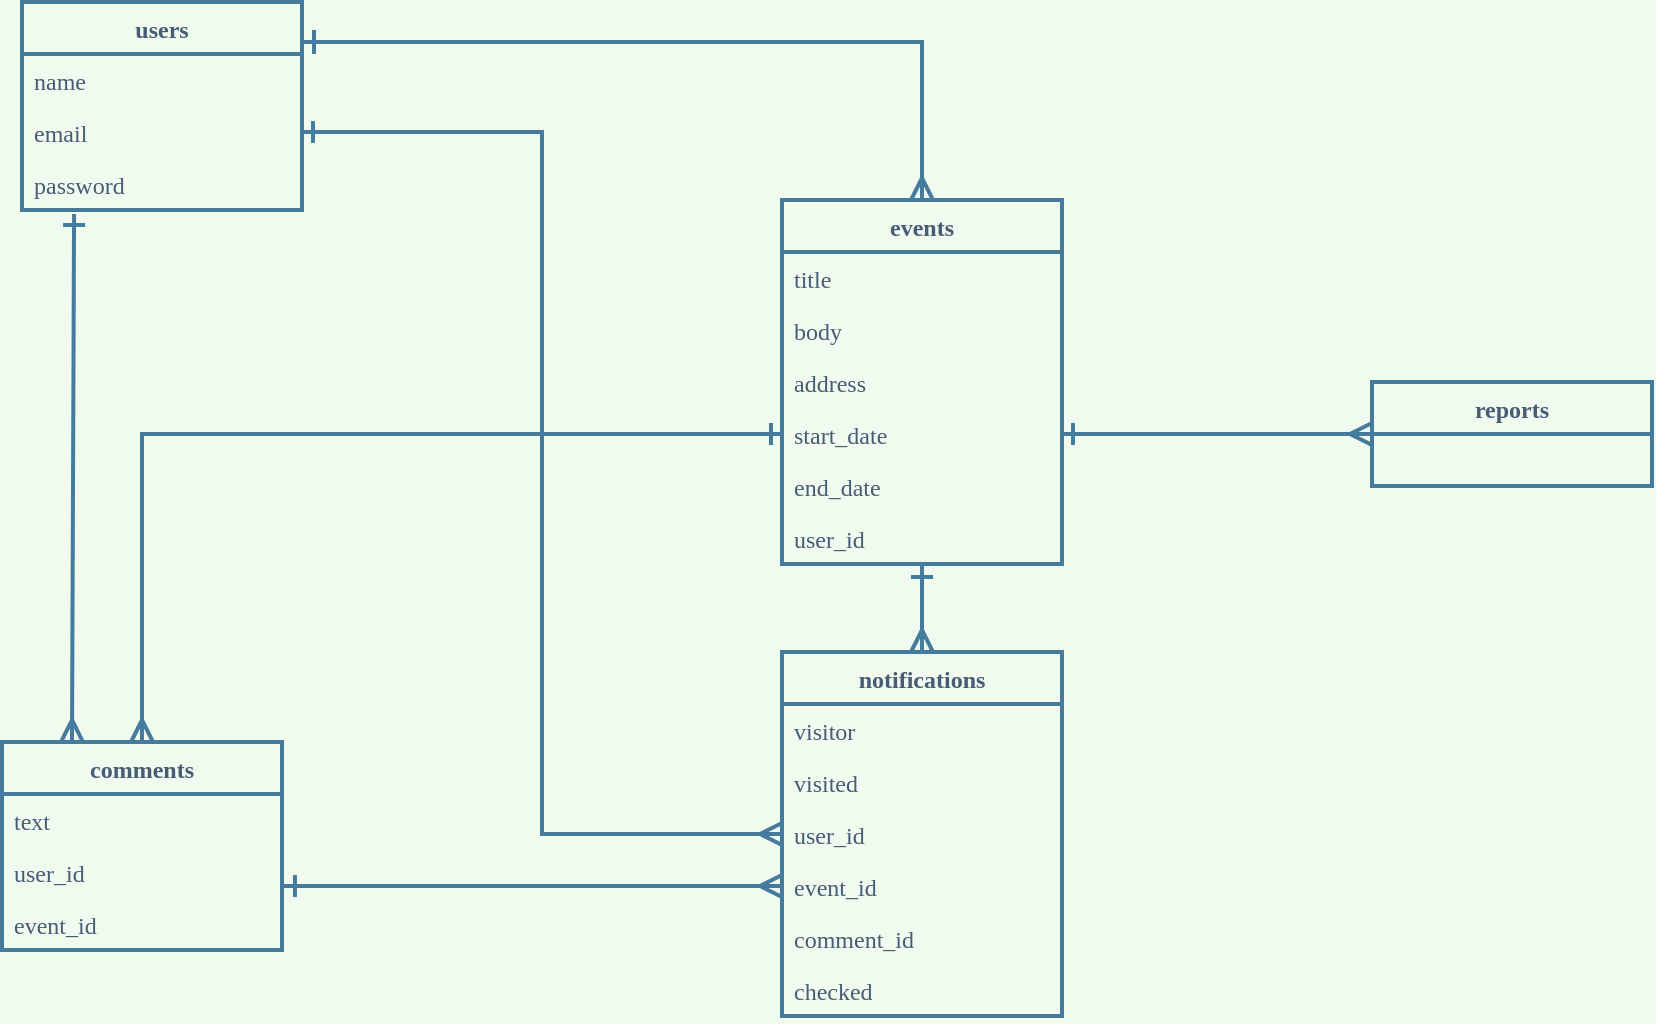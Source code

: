 <mxfile version="13.6.5">
    <diagram id="CvH8f66951x4Cr8PkDRM" name="Page-1">
        <mxGraphModel dx="1072" dy="772" grid="0" gridSize="10" guides="1" tooltips="1" connect="1" arrows="1" fold="1" page="0" pageScale="1" pageWidth="827" pageHeight="1169" background="#F1FAEE" math="0" shadow="0">
            <root>
                <object label="" id="0">
                    <mxCell/>
                </object>
                <mxCell id="1" parent="0"/>
                <mxCell id="34" style="edgeStyle=none;orthogonalLoop=1;jettySize=auto;html=1;exitX=0.5;exitY=0;exitDx=0;exitDy=0;strokeColor=#457B9D;fontColor=#1D3557;strokeWidth=2;endArrow=ERone;endFill=0;startArrow=ERmany;startFill=0;rounded=0;endSize=8;startSize=8;fontFamily=Times New Roman;labelBorderColor=none;textOpacity=80;labelBackgroundColor=#F1FAEE;entryX=0.5;entryY=1.038;entryDx=0;entryDy=0;entryPerimeter=0;" parent="1" source="16" target="15" edge="1">
                    <mxGeometry relative="1" as="geometry">
                        <mxPoint x="380" y="300" as="targetPoint"/>
                    </mxGeometry>
                </mxCell>
                <mxCell id="37" style="edgeStyle=orthogonalEdgeStyle;orthogonalLoop=1;jettySize=auto;html=1;exitX=0.5;exitY=0;exitDx=0;exitDy=0;entryX=1;entryY=0.192;entryDx=0;entryDy=0;entryPerimeter=0;endArrow=ERone;endFill=0;startArrow=ERmany;startFill=0;strokeColor=#457B9D;fontColor=#1D3557;strokeWidth=2;rounded=0;endSize=9;startSize=8;shadow=0;sketch=0;jumpSize=0;fontFamily=Times New Roman;labelBorderColor=none;textOpacity=80;labelBackgroundColor=#F1FAEE;" parent="1" source="10" target="2" edge="1">
                    <mxGeometry relative="1" as="geometry"/>
                </mxCell>
                <mxCell id="2" value="users" style="swimlane;fontStyle=1;childLayout=stackLayout;horizontal=1;startSize=26;fillColor=none;horizontalStack=0;resizeParent=1;resizeParentMax=0;resizeLast=0;collapsible=1;marginBottom=0;strokeColor=#457B9D;fontColor=#1D3557;strokeWidth=2;perimeterSpacing=0;shadow=0;fontFamily=Times New Roman;labelBorderColor=none;textOpacity=80;" parent="1" vertex="1">
                    <mxGeometry x="40" y="40" width="140" height="104" as="geometry"/>
                </mxCell>
                <mxCell id="3" value="name" style="text;strokeColor=none;fillColor=none;align=left;verticalAlign=top;spacingLeft=4;spacingRight=4;overflow=hidden;rotatable=0;points=[[0,0.5],[1,0.5]];portConstraint=eastwest;fontColor=#1D3557;fontFamily=Times New Roman;labelBorderColor=none;textOpacity=80;" parent="2" vertex="1">
                    <mxGeometry y="26" width="140" height="26" as="geometry"/>
                </mxCell>
                <mxCell id="4" value="email&#10;" style="text;strokeColor=none;fillColor=none;align=left;verticalAlign=top;spacingLeft=4;spacingRight=4;overflow=hidden;rotatable=0;points=[[0,0.5],[1,0.5]];portConstraint=eastwest;fontColor=#1D3557;fontFamily=Times New Roman;labelBorderColor=none;textOpacity=80;" parent="2" vertex="1">
                    <mxGeometry y="52" width="140" height="26" as="geometry"/>
                </mxCell>
                <mxCell id="5" value="password" style="text;strokeColor=none;fillColor=none;align=left;verticalAlign=top;spacingLeft=4;spacingRight=4;overflow=hidden;rotatable=0;points=[[0,0.5],[1,0.5]];portConstraint=eastwest;fontColor=#1D3557;fontFamily=Times New Roman;labelBorderColor=none;textOpacity=80;" parent="2" vertex="1">
                    <mxGeometry y="78" width="140" height="26" as="geometry"/>
                </mxCell>
                <mxCell id="36" style="edgeStyle=none;orthogonalLoop=1;jettySize=auto;html=1;exitX=0.25;exitY=0;exitDx=0;exitDy=0;entryX=0.186;entryY=1.077;entryDx=0;entryDy=0;entryPerimeter=0;startArrow=ERmany;startFill=0;endArrow=ERone;endFill=0;strokeColor=#457B9D;fontColor=#1D3557;strokeWidth=2;rounded=0;endSize=8;startSize=8;fontFamily=Times New Roman;labelBorderColor=none;textOpacity=80;labelBackgroundColor=#F1FAEE;" parent="1" source="6" target="5" edge="1">
                    <mxGeometry relative="1" as="geometry"/>
                </mxCell>
                <mxCell id="6" value="comments" style="swimlane;fontStyle=1;childLayout=stackLayout;horizontal=1;startSize=26;fillColor=none;horizontalStack=0;resizeParent=1;resizeParentMax=0;resizeLast=0;collapsible=1;marginBottom=0;strokeColor=#457B9D;fontColor=#1D3557;strokeWidth=2;perimeterSpacing=0;shadow=0;fontFamily=Times New Roman;labelBorderColor=none;textOpacity=80;" parent="1" vertex="1">
                    <mxGeometry x="30" y="410" width="140" height="104" as="geometry"/>
                </mxCell>
                <mxCell id="7" value="text" style="text;strokeColor=none;fillColor=none;align=left;verticalAlign=top;spacingLeft=4;spacingRight=4;overflow=hidden;rotatable=0;points=[[0,0.5],[1,0.5]];portConstraint=eastwest;fontColor=#1D3557;fontFamily=Times New Roman;labelBorderColor=none;textOpacity=80;" parent="6" vertex="1">
                    <mxGeometry y="26" width="140" height="26" as="geometry"/>
                </mxCell>
                <mxCell id="8" value="user_id" style="text;strokeColor=none;fillColor=none;align=left;verticalAlign=top;spacingLeft=4;spacingRight=4;overflow=hidden;rotatable=0;points=[[0,0.5],[1,0.5]];portConstraint=eastwest;fontColor=#1D3557;fontFamily=Times New Roman;labelBorderColor=none;textOpacity=80;" parent="6" vertex="1">
                    <mxGeometry y="52" width="140" height="26" as="geometry"/>
                </mxCell>
                <mxCell id="9" value="event_id" style="text;strokeColor=none;fillColor=none;align=left;verticalAlign=top;spacingLeft=4;spacingRight=4;overflow=hidden;rotatable=0;points=[[0,0.5],[1,0.5]];portConstraint=eastwest;fontColor=#1D3557;fontFamily=Times New Roman;labelBorderColor=none;textOpacity=80;" parent="6" vertex="1">
                    <mxGeometry y="78" width="140" height="26" as="geometry"/>
                </mxCell>
                <mxCell id="38" style="edgeStyle=orthogonalEdgeStyle;orthogonalLoop=1;jettySize=auto;html=1;exitX=0;exitY=0.5;exitDx=0;exitDy=0;startArrow=ERone;startFill=0;endArrow=ERmany;endFill=0;strokeColor=#457B9D;fontColor=#1D3557;strokeWidth=2;rounded=0;endSize=8;startSize=8;fontFamily=Times New Roman;labelBorderColor=none;textOpacity=80;labelBackgroundColor=#F1FAEE;" parent="1" source="13" target="6" edge="1">
                    <mxGeometry relative="1" as="geometry">
                        <mxPoint x="125" y="406" as="targetPoint"/>
                    </mxGeometry>
                </mxCell>
                <mxCell id="39" style="edgeStyle=orthogonalEdgeStyle;orthogonalLoop=1;jettySize=auto;html=1;exitX=0;exitY=0.5;exitDx=0;exitDy=0;entryX=1;entryY=0.5;entryDx=0;entryDy=0;endArrow=ERone;endFill=0;startArrow=ERmany;startFill=0;strokeColor=#457B9D;fontColor=#1D3557;strokeWidth=2;rounded=0;endSize=8;startSize=8;fontFamily=Times New Roman;labelBorderColor=none;textOpacity=80;labelBackgroundColor=#F1FAEE;" parent="1" source="21" target="4" edge="1">
                    <mxGeometry relative="1" as="geometry"/>
                </mxCell>
                <mxCell id="40" style="edgeStyle=none;orthogonalLoop=1;jettySize=auto;html=1;exitX=1.007;exitY=0.769;exitDx=0;exitDy=0;endArrow=ERmany;endFill=0;startArrow=ERone;startFill=0;entryX=0;entryY=0.5;entryDx=0;entryDy=0;exitPerimeter=0;strokeColor=#457B9D;fontColor=#1D3557;strokeWidth=2;rounded=0;endSize=8;startSize=8;fontFamily=Times New Roman;labelBorderColor=none;textOpacity=80;labelBackgroundColor=#F1FAEE;" parent="1" source="8" target="19" edge="1">
                    <mxGeometry relative="1" as="geometry">
                        <mxPoint x="312" y="475" as="targetPoint"/>
                    </mxGeometry>
                </mxCell>
                <mxCell id="41" style="edgeStyle=none;orthogonalLoop=1;jettySize=auto;html=1;exitX=1;exitY=0.5;exitDx=0;exitDy=0;entryX=0;entryY=0.5;entryDx=0;entryDy=0;endArrow=ERmany;endFill=0;startArrow=ERone;startFill=0;strokeColor=#457B9D;fontColor=#1D3557;strokeWidth=2;rounded=0;endSize=8;startSize=8;fontFamily=Times New Roman;labelBorderColor=none;textOpacity=80;labelBackgroundColor=#F1FAEE;" parent="1" source="13" target="23" edge="1">
                    <mxGeometry relative="1" as="geometry"/>
                </mxCell>
                <mxCell id="16" value="notifications" style="swimlane;fontStyle=1;childLayout=stackLayout;horizontal=1;startSize=26;fillColor=none;horizontalStack=0;resizeParent=1;resizeParentMax=0;resizeLast=0;collapsible=1;marginBottom=0;strokeColor=#457B9D;fontColor=#1D3557;strokeWidth=2;perimeterSpacing=0;shadow=0;fontFamily=Times New Roman;labelBorderColor=none;textOpacity=80;" parent="1" vertex="1">
                    <mxGeometry x="420" y="365" width="140" height="182" as="geometry"/>
                </mxCell>
                <mxCell id="17" value="visitor" style="text;strokeColor=none;fillColor=none;align=left;verticalAlign=top;spacingLeft=4;spacingRight=4;overflow=hidden;rotatable=0;points=[[0,0.5],[1,0.5]];portConstraint=eastwest;fontColor=#1D3557;fontFamily=Times New Roman;labelBorderColor=none;textOpacity=80;" parent="16" vertex="1">
                    <mxGeometry y="26" width="140" height="26" as="geometry"/>
                </mxCell>
                <mxCell id="18" value="visited" style="text;strokeColor=none;fillColor=none;align=left;verticalAlign=top;spacingLeft=4;spacingRight=4;overflow=hidden;rotatable=0;points=[[0,0.5],[1,0.5]];portConstraint=eastwest;fontColor=#1D3557;fontFamily=Times New Roman;labelBorderColor=none;textOpacity=80;" parent="16" vertex="1">
                    <mxGeometry y="52" width="140" height="26" as="geometry"/>
                </mxCell>
                <mxCell id="21" value="user_id" style="text;strokeColor=none;fillColor=none;align=left;verticalAlign=top;spacingLeft=4;spacingRight=4;overflow=hidden;rotatable=0;points=[[0,0.5],[1,0.5]];portConstraint=eastwest;fontColor=#1D3557;fontFamily=Times New Roman;labelBorderColor=none;textOpacity=80;" parent="16" vertex="1">
                    <mxGeometry y="78" width="140" height="26" as="geometry"/>
                </mxCell>
                <mxCell id="19" value="event_id" style="text;strokeColor=none;fillColor=none;align=left;verticalAlign=top;spacingLeft=4;spacingRight=4;overflow=hidden;rotatable=0;points=[[0,0.5],[1,0.5]];portConstraint=eastwest;fontColor=#1D3557;fontFamily=Times New Roman;labelBorderColor=none;textOpacity=80;" parent="16" vertex="1">
                    <mxGeometry y="104" width="140" height="26" as="geometry"/>
                </mxCell>
                <mxCell id="20" value="comment_id" style="text;strokeColor=none;fillColor=none;align=left;verticalAlign=top;spacingLeft=4;spacingRight=4;overflow=hidden;rotatable=0;points=[[0,0.5],[1,0.5]];portConstraint=eastwest;fontColor=#1D3557;fontFamily=Times New Roman;labelBorderColor=none;textOpacity=80;" parent="16" vertex="1">
                    <mxGeometry y="130" width="140" height="26" as="geometry"/>
                </mxCell>
                <mxCell id="22" value="checked" style="text;strokeColor=none;fillColor=none;align=left;verticalAlign=top;spacingLeft=4;spacingRight=4;overflow=hidden;rotatable=0;points=[[0,0.5],[1,0.5]];portConstraint=eastwest;fontColor=#1D3557;fontFamily=Times New Roman;labelBorderColor=none;textOpacity=80;" parent="16" vertex="1">
                    <mxGeometry y="156" width="140" height="26" as="geometry"/>
                </mxCell>
                <mxCell id="10" value="events" style="swimlane;fontStyle=1;childLayout=stackLayout;horizontal=1;startSize=26;fillColor=none;horizontalStack=0;resizeParent=1;resizeParentMax=0;resizeLast=0;collapsible=1;marginBottom=0;strokeColor=#457B9D;fontColor=#1D3557;strokeWidth=2;perimeterSpacing=0;shadow=0;fontFamily=Times New Roman;labelBorderColor=none;textOpacity=80;" parent="1" vertex="1">
                    <mxGeometry x="420" y="139" width="140" height="182" as="geometry"/>
                </mxCell>
                <mxCell id="11" value="title" style="text;strokeColor=none;fillColor=none;align=left;verticalAlign=top;spacingLeft=4;spacingRight=4;overflow=hidden;rotatable=0;points=[[0,0.5],[1,0.5]];portConstraint=eastwest;fontColor=#1D3557;fontFamily=Times New Roman;labelBorderColor=none;textOpacity=80;" parent="10" vertex="1">
                    <mxGeometry y="26" width="140" height="26" as="geometry"/>
                </mxCell>
                <mxCell id="12" value="body" style="text;strokeColor=none;fillColor=none;align=left;verticalAlign=top;spacingLeft=4;spacingRight=4;overflow=hidden;rotatable=0;points=[[0,0.5],[1,0.5]];portConstraint=eastwest;fontColor=#1D3557;fontFamily=Times New Roman;labelBorderColor=none;textOpacity=80;" parent="10" vertex="1">
                    <mxGeometry y="52" width="140" height="26" as="geometry"/>
                </mxCell>
                <mxCell id="42" value="address" style="text;strokeColor=none;fillColor=none;align=left;verticalAlign=top;spacingLeft=4;spacingRight=4;overflow=hidden;rotatable=0;points=[[0,0.5],[1,0.5]];portConstraint=eastwest;fontColor=#1D3557;fontFamily=Times New Roman;labelBorderColor=none;textOpacity=80;" vertex="1" parent="10">
                    <mxGeometry y="78" width="140" height="26" as="geometry"/>
                </mxCell>
                <mxCell id="13" value="start_date" style="text;strokeColor=none;fillColor=none;align=left;verticalAlign=top;spacingLeft=4;spacingRight=4;overflow=hidden;rotatable=0;points=[[0,0.5],[1,0.5]];portConstraint=eastwest;fontColor=#1D3557;fontFamily=Times New Roman;labelBorderColor=none;textOpacity=80;" parent="10" vertex="1">
                    <mxGeometry y="104" width="140" height="26" as="geometry"/>
                </mxCell>
                <mxCell id="14" value="end_date" style="text;strokeColor=none;fillColor=none;align=left;verticalAlign=top;spacingLeft=4;spacingRight=4;overflow=hidden;rotatable=0;points=[[0,0.5],[1,0.5]];portConstraint=eastwest;fontColor=#1D3557;fontFamily=Times New Roman;labelBorderColor=none;textOpacity=80;" parent="10" vertex="1">
                    <mxGeometry y="130" width="140" height="26" as="geometry"/>
                </mxCell>
                <mxCell id="15" value="user_id" style="text;strokeColor=none;fillColor=none;align=left;verticalAlign=top;spacingLeft=4;spacingRight=4;overflow=hidden;rotatable=0;points=[[0,0.5],[1,0.5]];portConstraint=eastwest;fontColor=#1D3557;fontFamily=Times New Roman;labelBorderColor=none;textOpacity=80;" parent="10" vertex="1">
                    <mxGeometry y="156" width="140" height="26" as="geometry"/>
                </mxCell>
                <mxCell id="23" value="reports" style="swimlane;fontStyle=1;childLayout=stackLayout;horizontal=1;startSize=26;fillColor=none;horizontalStack=0;resizeParent=1;resizeParentMax=0;resizeLast=0;collapsible=1;marginBottom=0;strokeColor=#457B9D;fontColor=#1D3557;strokeWidth=2;perimeterSpacing=0;shadow=0;sketch=0;glass=0;swimlaneLine=1;fontFamily=Times New Roman;labelBorderColor=none;textOpacity=80;" parent="1" vertex="1">
                    <mxGeometry x="715" y="230" width="140" height="52" as="geometry"/>
                </mxCell>
            </root>
        </mxGraphModel>
    </diagram>
</mxfile>